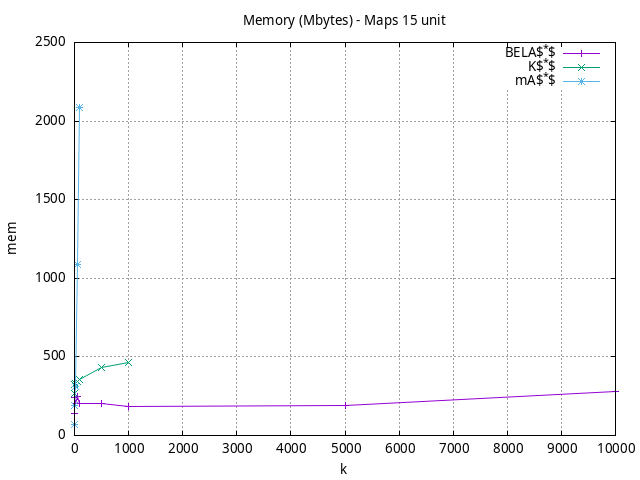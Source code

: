 #!/usr/bin/gnuplot
# -*- coding: utf-8 -*-
#
# results/maps/unit/15/random512-15.heuristic.unit.mem.gnuplot
#
# Started on 04/02/2024 21:34:26
# Author: Carlos Linares López
set grid
set xlabel "k"
set ylabel "mem"

set title "Memory (Mbytes) - Maps 15 unit"

set terminal png enhanced font "Ariel,10"
set output 'random512-15.heuristic.unit.mem.png'

plot "-" title "BELA$^*$"      with linesp, "-" title "K$^*$"      with linesp, "-" title "mA$^*$"      with linesp

	1 138.87
	5 239.0
	10 206.0
	50 248.0
	100 206.0
	500 206.0
	1000 185.64
	5000 192.72
	10000 279.33
end
	1 265.52
	5 325.0
	10 330.49
	50 341.47
	100 355.83
	500 433.61
	1000 467.07
end
	1 72.72
	5 191.84
	10 311.4
	50 1089.38
	100 2087.03
end
